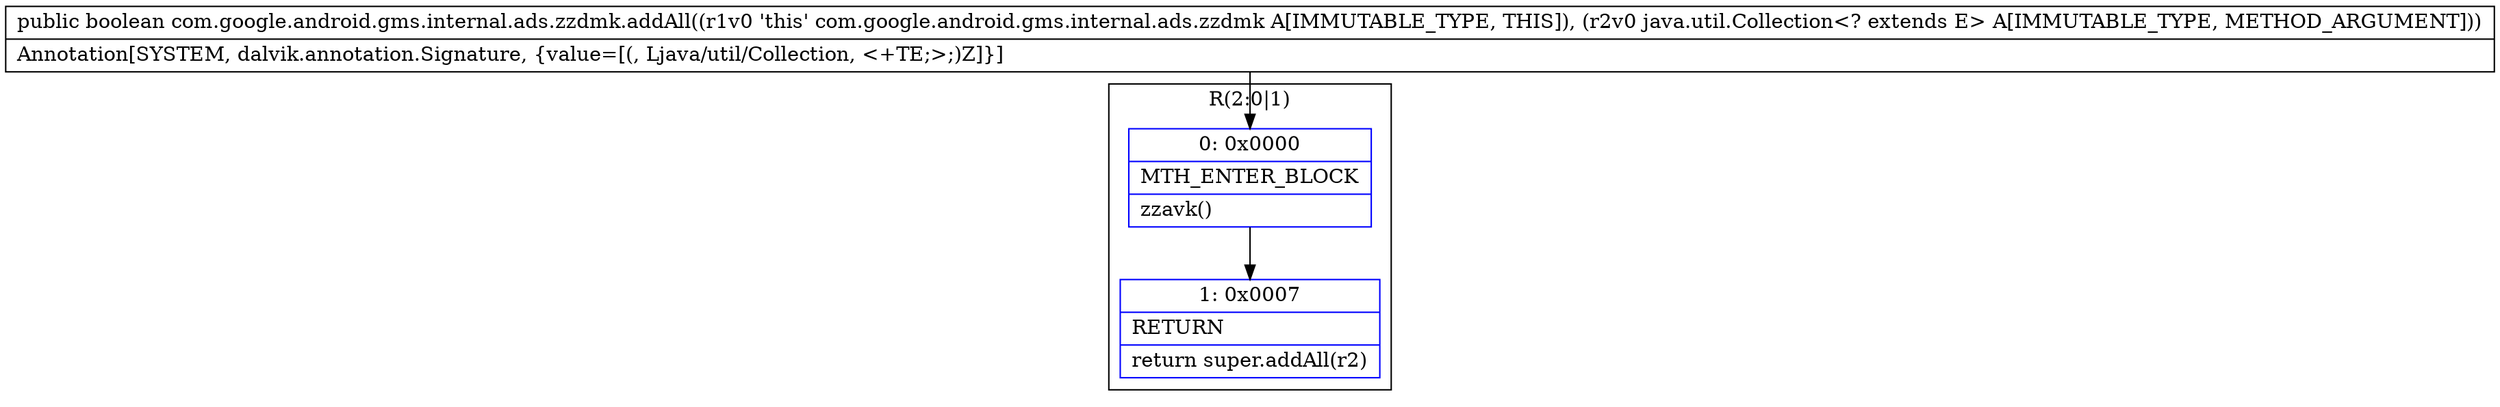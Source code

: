 digraph "CFG forcom.google.android.gms.internal.ads.zzdmk.addAll(Ljava\/util\/Collection;)Z" {
subgraph cluster_Region_1104954414 {
label = "R(2:0|1)";
node [shape=record,color=blue];
Node_0 [shape=record,label="{0\:\ 0x0000|MTH_ENTER_BLOCK\l|zzavk()\l}"];
Node_1 [shape=record,label="{1\:\ 0x0007|RETURN\l|return super.addAll(r2)\l}"];
}
MethodNode[shape=record,label="{public boolean com.google.android.gms.internal.ads.zzdmk.addAll((r1v0 'this' com.google.android.gms.internal.ads.zzdmk A[IMMUTABLE_TYPE, THIS]), (r2v0 java.util.Collection\<? extends E\> A[IMMUTABLE_TYPE, METHOD_ARGUMENT]))  | Annotation[SYSTEM, dalvik.annotation.Signature, \{value=[(, Ljava\/util\/Collection, \<+TE;\>;)Z]\}]\l}"];
MethodNode -> Node_0;
Node_0 -> Node_1;
}

